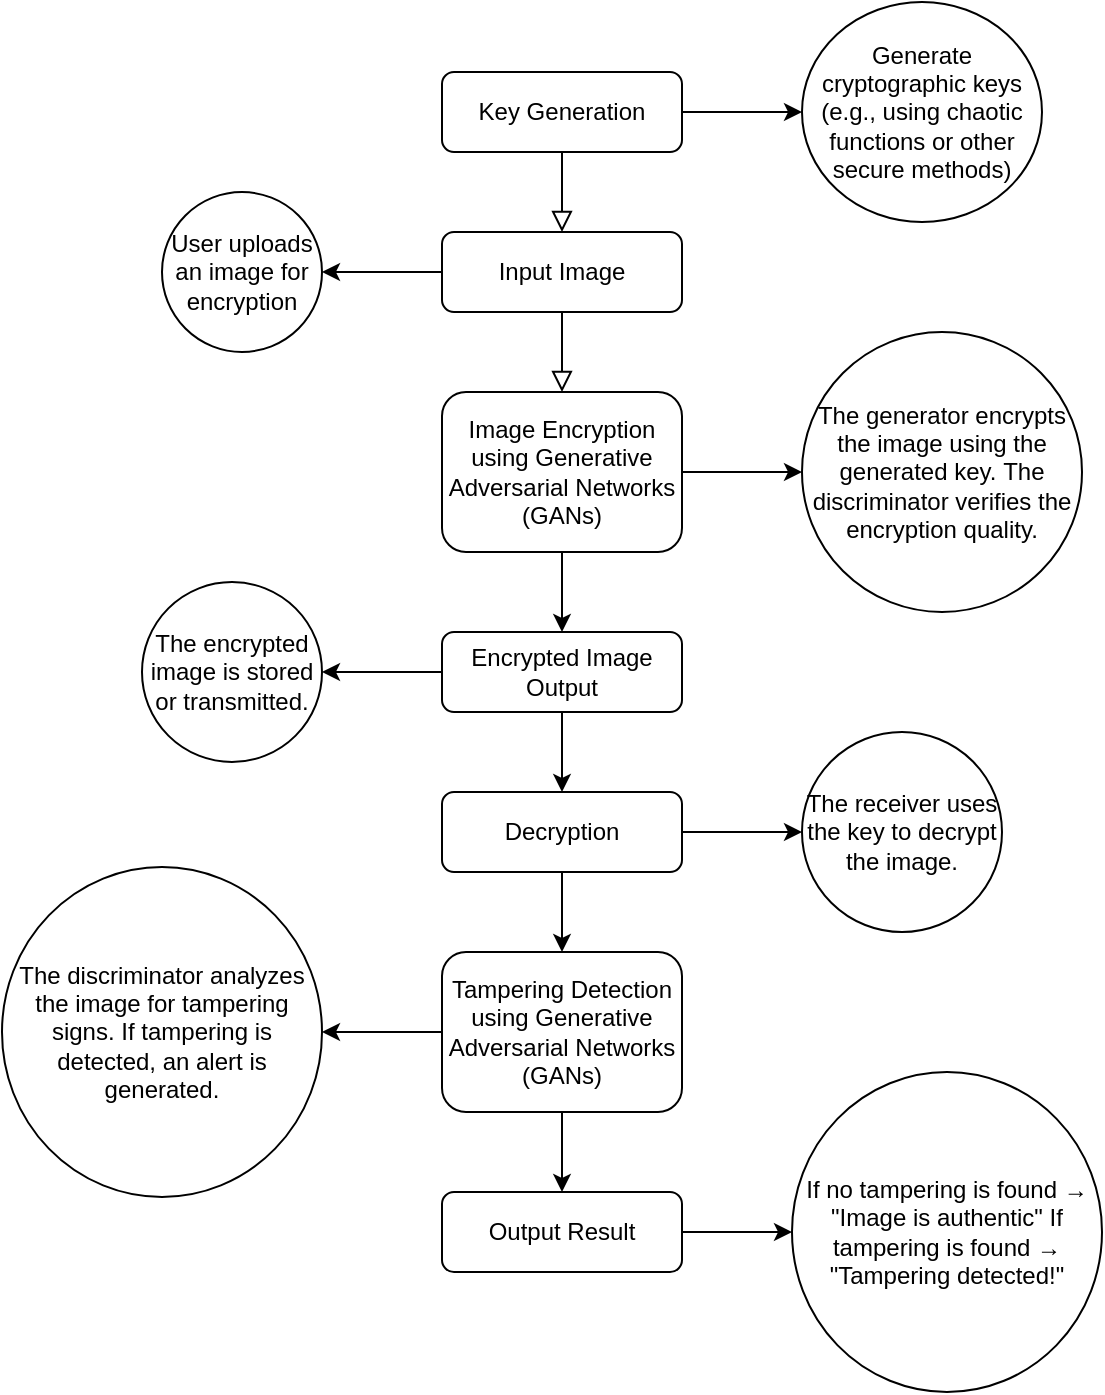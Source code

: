 <mxfile version="26.0.16">
  <diagram id="C5RBs43oDa-KdzZeNtuy" name="Page-1">
    <mxGraphModel dx="2603" dy="826" grid="0" gridSize="10" guides="1" tooltips="1" connect="1" arrows="1" fold="1" page="1" pageScale="1" pageWidth="1169" pageHeight="827" background="none" math="0" shadow="0">
      <root>
        <mxCell id="WIyWlLk6GJQsqaUBKTNV-0" />
        <mxCell id="WIyWlLk6GJQsqaUBKTNV-1" parent="WIyWlLk6GJQsqaUBKTNV-0" />
        <mxCell id="WIyWlLk6GJQsqaUBKTNV-2" value="" style="rounded=0;html=1;jettySize=auto;orthogonalLoop=1;fontSize=11;endArrow=block;endFill=0;endSize=8;strokeWidth=1;shadow=0;labelBackgroundColor=none;edgeStyle=orthogonalEdgeStyle;entryX=0.5;entryY=0;entryDx=0;entryDy=0;" parent="WIyWlLk6GJQsqaUBKTNV-1" source="WIyWlLk6GJQsqaUBKTNV-3" target="wfmkYOaGdChbhXCKk07R-3" edge="1">
          <mxGeometry relative="1" as="geometry">
            <mxPoint x="220" y="160" as="targetPoint" />
            <Array as="points">
              <mxPoint x="240" y="160" />
              <mxPoint x="240" y="160" />
            </Array>
          </mxGeometry>
        </mxCell>
        <mxCell id="wfmkYOaGdChbhXCKk07R-18" value="" style="edgeStyle=orthogonalEdgeStyle;rounded=0;orthogonalLoop=1;jettySize=auto;html=1;" edge="1" parent="WIyWlLk6GJQsqaUBKTNV-1" source="WIyWlLk6GJQsqaUBKTNV-3" target="wfmkYOaGdChbhXCKk07R-17">
          <mxGeometry relative="1" as="geometry" />
        </mxCell>
        <mxCell id="WIyWlLk6GJQsqaUBKTNV-3" value="Key Generation" style="rounded=1;whiteSpace=wrap;html=1;fontSize=12;glass=0;strokeWidth=1;shadow=0;" parent="WIyWlLk6GJQsqaUBKTNV-1" vertex="1">
          <mxGeometry x="180" y="80" width="120" height="40" as="geometry" />
        </mxCell>
        <mxCell id="wfmkYOaGdChbhXCKk07R-20" value="" style="edgeStyle=orthogonalEdgeStyle;rounded=0;orthogonalLoop=1;jettySize=auto;html=1;" edge="1" parent="WIyWlLk6GJQsqaUBKTNV-1" source="wfmkYOaGdChbhXCKk07R-3" target="wfmkYOaGdChbhXCKk07R-19">
          <mxGeometry relative="1" as="geometry" />
        </mxCell>
        <mxCell id="wfmkYOaGdChbhXCKk07R-3" value="Input Image" style="rounded=1;whiteSpace=wrap;html=1;" vertex="1" parent="WIyWlLk6GJQsqaUBKTNV-1">
          <mxGeometry x="180" y="160" width="120" height="40" as="geometry" />
        </mxCell>
        <mxCell id="wfmkYOaGdChbhXCKk07R-6" value="" style="rounded=0;html=1;jettySize=auto;orthogonalLoop=1;fontSize=11;endArrow=block;endFill=0;endSize=8;strokeWidth=1;shadow=0;labelBackgroundColor=none;edgeStyle=orthogonalEdgeStyle;exitX=0.5;exitY=1;exitDx=0;exitDy=0;entryX=0.5;entryY=0;entryDx=0;entryDy=0;" edge="1" parent="WIyWlLk6GJQsqaUBKTNV-1" source="wfmkYOaGdChbhXCKk07R-3" target="wfmkYOaGdChbhXCKk07R-7">
          <mxGeometry relative="1" as="geometry">
            <mxPoint x="220" y="210" as="sourcePoint" />
            <mxPoint x="220" y="240" as="targetPoint" />
            <Array as="points">
              <mxPoint x="240" y="230" />
              <mxPoint x="240" y="230" />
            </Array>
          </mxGeometry>
        </mxCell>
        <mxCell id="wfmkYOaGdChbhXCKk07R-13" value="" style="edgeStyle=orthogonalEdgeStyle;rounded=0;orthogonalLoop=1;jettySize=auto;html=1;" edge="1" parent="WIyWlLk6GJQsqaUBKTNV-1" source="wfmkYOaGdChbhXCKk07R-7" target="wfmkYOaGdChbhXCKk07R-9">
          <mxGeometry relative="1" as="geometry" />
        </mxCell>
        <mxCell id="wfmkYOaGdChbhXCKk07R-22" value="" style="edgeStyle=orthogonalEdgeStyle;rounded=0;orthogonalLoop=1;jettySize=auto;html=1;" edge="1" parent="WIyWlLk6GJQsqaUBKTNV-1" source="wfmkYOaGdChbhXCKk07R-7" target="wfmkYOaGdChbhXCKk07R-21">
          <mxGeometry relative="1" as="geometry" />
        </mxCell>
        <mxCell id="wfmkYOaGdChbhXCKk07R-7" value="Image Encryption using&amp;nbsp;Generative Adversarial Networks (GANs)" style="rounded=1;whiteSpace=wrap;html=1;" vertex="1" parent="WIyWlLk6GJQsqaUBKTNV-1">
          <mxGeometry x="180" y="240" width="120" height="80" as="geometry" />
        </mxCell>
        <mxCell id="wfmkYOaGdChbhXCKk07R-14" value="" style="edgeStyle=orthogonalEdgeStyle;rounded=0;orthogonalLoop=1;jettySize=auto;html=1;" edge="1" parent="WIyWlLk6GJQsqaUBKTNV-1" source="wfmkYOaGdChbhXCKk07R-9" target="wfmkYOaGdChbhXCKk07R-10">
          <mxGeometry relative="1" as="geometry" />
        </mxCell>
        <mxCell id="wfmkYOaGdChbhXCKk07R-24" value="" style="edgeStyle=orthogonalEdgeStyle;rounded=0;orthogonalLoop=1;jettySize=auto;html=1;" edge="1" parent="WIyWlLk6GJQsqaUBKTNV-1" source="wfmkYOaGdChbhXCKk07R-9" target="wfmkYOaGdChbhXCKk07R-23">
          <mxGeometry relative="1" as="geometry" />
        </mxCell>
        <mxCell id="wfmkYOaGdChbhXCKk07R-9" value="Encrypted Image Output" style="rounded=1;whiteSpace=wrap;html=1;" vertex="1" parent="WIyWlLk6GJQsqaUBKTNV-1">
          <mxGeometry x="180" y="360" width="120" height="40" as="geometry" />
        </mxCell>
        <mxCell id="wfmkYOaGdChbhXCKk07R-15" value="" style="edgeStyle=orthogonalEdgeStyle;rounded=0;orthogonalLoop=1;jettySize=auto;html=1;" edge="1" parent="WIyWlLk6GJQsqaUBKTNV-1" source="wfmkYOaGdChbhXCKk07R-10" target="wfmkYOaGdChbhXCKk07R-11">
          <mxGeometry relative="1" as="geometry" />
        </mxCell>
        <mxCell id="wfmkYOaGdChbhXCKk07R-26" value="" style="edgeStyle=orthogonalEdgeStyle;rounded=0;orthogonalLoop=1;jettySize=auto;html=1;" edge="1" parent="WIyWlLk6GJQsqaUBKTNV-1" source="wfmkYOaGdChbhXCKk07R-10" target="wfmkYOaGdChbhXCKk07R-25">
          <mxGeometry relative="1" as="geometry" />
        </mxCell>
        <mxCell id="wfmkYOaGdChbhXCKk07R-10" value="Decryption" style="rounded=1;whiteSpace=wrap;html=1;" vertex="1" parent="WIyWlLk6GJQsqaUBKTNV-1">
          <mxGeometry x="180" y="440" width="120" height="40" as="geometry" />
        </mxCell>
        <mxCell id="wfmkYOaGdChbhXCKk07R-16" value="" style="edgeStyle=orthogonalEdgeStyle;rounded=0;orthogonalLoop=1;jettySize=auto;html=1;" edge="1" parent="WIyWlLk6GJQsqaUBKTNV-1" source="wfmkYOaGdChbhXCKk07R-11" target="wfmkYOaGdChbhXCKk07R-12">
          <mxGeometry relative="1" as="geometry" />
        </mxCell>
        <mxCell id="wfmkYOaGdChbhXCKk07R-28" value="" style="edgeStyle=orthogonalEdgeStyle;rounded=0;orthogonalLoop=1;jettySize=auto;html=1;" edge="1" parent="WIyWlLk6GJQsqaUBKTNV-1" source="wfmkYOaGdChbhXCKk07R-11" target="wfmkYOaGdChbhXCKk07R-27">
          <mxGeometry relative="1" as="geometry" />
        </mxCell>
        <mxCell id="wfmkYOaGdChbhXCKk07R-11" value="Tampering Detection using&amp;nbsp;Generative Adversarial Networks (GANs)" style="rounded=1;whiteSpace=wrap;html=1;" vertex="1" parent="WIyWlLk6GJQsqaUBKTNV-1">
          <mxGeometry x="180" y="520" width="120" height="80" as="geometry" />
        </mxCell>
        <mxCell id="wfmkYOaGdChbhXCKk07R-30" value="" style="edgeStyle=orthogonalEdgeStyle;rounded=0;orthogonalLoop=1;jettySize=auto;html=1;" edge="1" parent="WIyWlLk6GJQsqaUBKTNV-1" source="wfmkYOaGdChbhXCKk07R-12" target="wfmkYOaGdChbhXCKk07R-29">
          <mxGeometry relative="1" as="geometry" />
        </mxCell>
        <mxCell id="wfmkYOaGdChbhXCKk07R-12" value="Output Result" style="rounded=1;whiteSpace=wrap;html=1;" vertex="1" parent="WIyWlLk6GJQsqaUBKTNV-1">
          <mxGeometry x="180" y="640" width="120" height="40" as="geometry" />
        </mxCell>
        <mxCell id="wfmkYOaGdChbhXCKk07R-17" value="Generate cryptographic keys (e.g., using chaotic functions or other secure methods)" style="ellipse;whiteSpace=wrap;html=1;rounded=1;glass=0;strokeWidth=1;shadow=0;" vertex="1" parent="WIyWlLk6GJQsqaUBKTNV-1">
          <mxGeometry x="360" y="45" width="120" height="110" as="geometry" />
        </mxCell>
        <mxCell id="wfmkYOaGdChbhXCKk07R-19" value="User uploads an image for encryption" style="ellipse;whiteSpace=wrap;html=1;rounded=1;" vertex="1" parent="WIyWlLk6GJQsqaUBKTNV-1">
          <mxGeometry x="40" y="140" width="80" height="80" as="geometry" />
        </mxCell>
        <mxCell id="wfmkYOaGdChbhXCKk07R-21" value="The generator encrypts the image using the generated key.&amp;nbsp;The discriminator verifies the encryption quality." style="ellipse;whiteSpace=wrap;html=1;rounded=1;" vertex="1" parent="WIyWlLk6GJQsqaUBKTNV-1">
          <mxGeometry x="360" y="210" width="140" height="140" as="geometry" />
        </mxCell>
        <mxCell id="wfmkYOaGdChbhXCKk07R-23" value="The encrypted image is stored or transmitted." style="ellipse;whiteSpace=wrap;html=1;rounded=1;" vertex="1" parent="WIyWlLk6GJQsqaUBKTNV-1">
          <mxGeometry x="30" y="335" width="90" height="90" as="geometry" />
        </mxCell>
        <mxCell id="wfmkYOaGdChbhXCKk07R-25" value="The receiver uses the key to decrypt the image." style="ellipse;whiteSpace=wrap;html=1;rounded=1;" vertex="1" parent="WIyWlLk6GJQsqaUBKTNV-1">
          <mxGeometry x="360" y="410" width="100" height="100" as="geometry" />
        </mxCell>
        <mxCell id="wfmkYOaGdChbhXCKk07R-27" value="The discriminator analyzes the image for tampering signs.&amp;nbsp;If tampering is detected, an alert is generated." style="ellipse;whiteSpace=wrap;html=1;rounded=1;" vertex="1" parent="WIyWlLk6GJQsqaUBKTNV-1">
          <mxGeometry x="-40" y="477.5" width="160" height="165" as="geometry" />
        </mxCell>
        <mxCell id="wfmkYOaGdChbhXCKk07R-29" value="If no tampering is found → &quot;Image is authentic&quot;&amp;nbsp;If tampering is found → &quot;Tampering detected!&quot;" style="ellipse;whiteSpace=wrap;html=1;rounded=1;" vertex="1" parent="WIyWlLk6GJQsqaUBKTNV-1">
          <mxGeometry x="355" y="580" width="155" height="160" as="geometry" />
        </mxCell>
      </root>
    </mxGraphModel>
  </diagram>
</mxfile>
